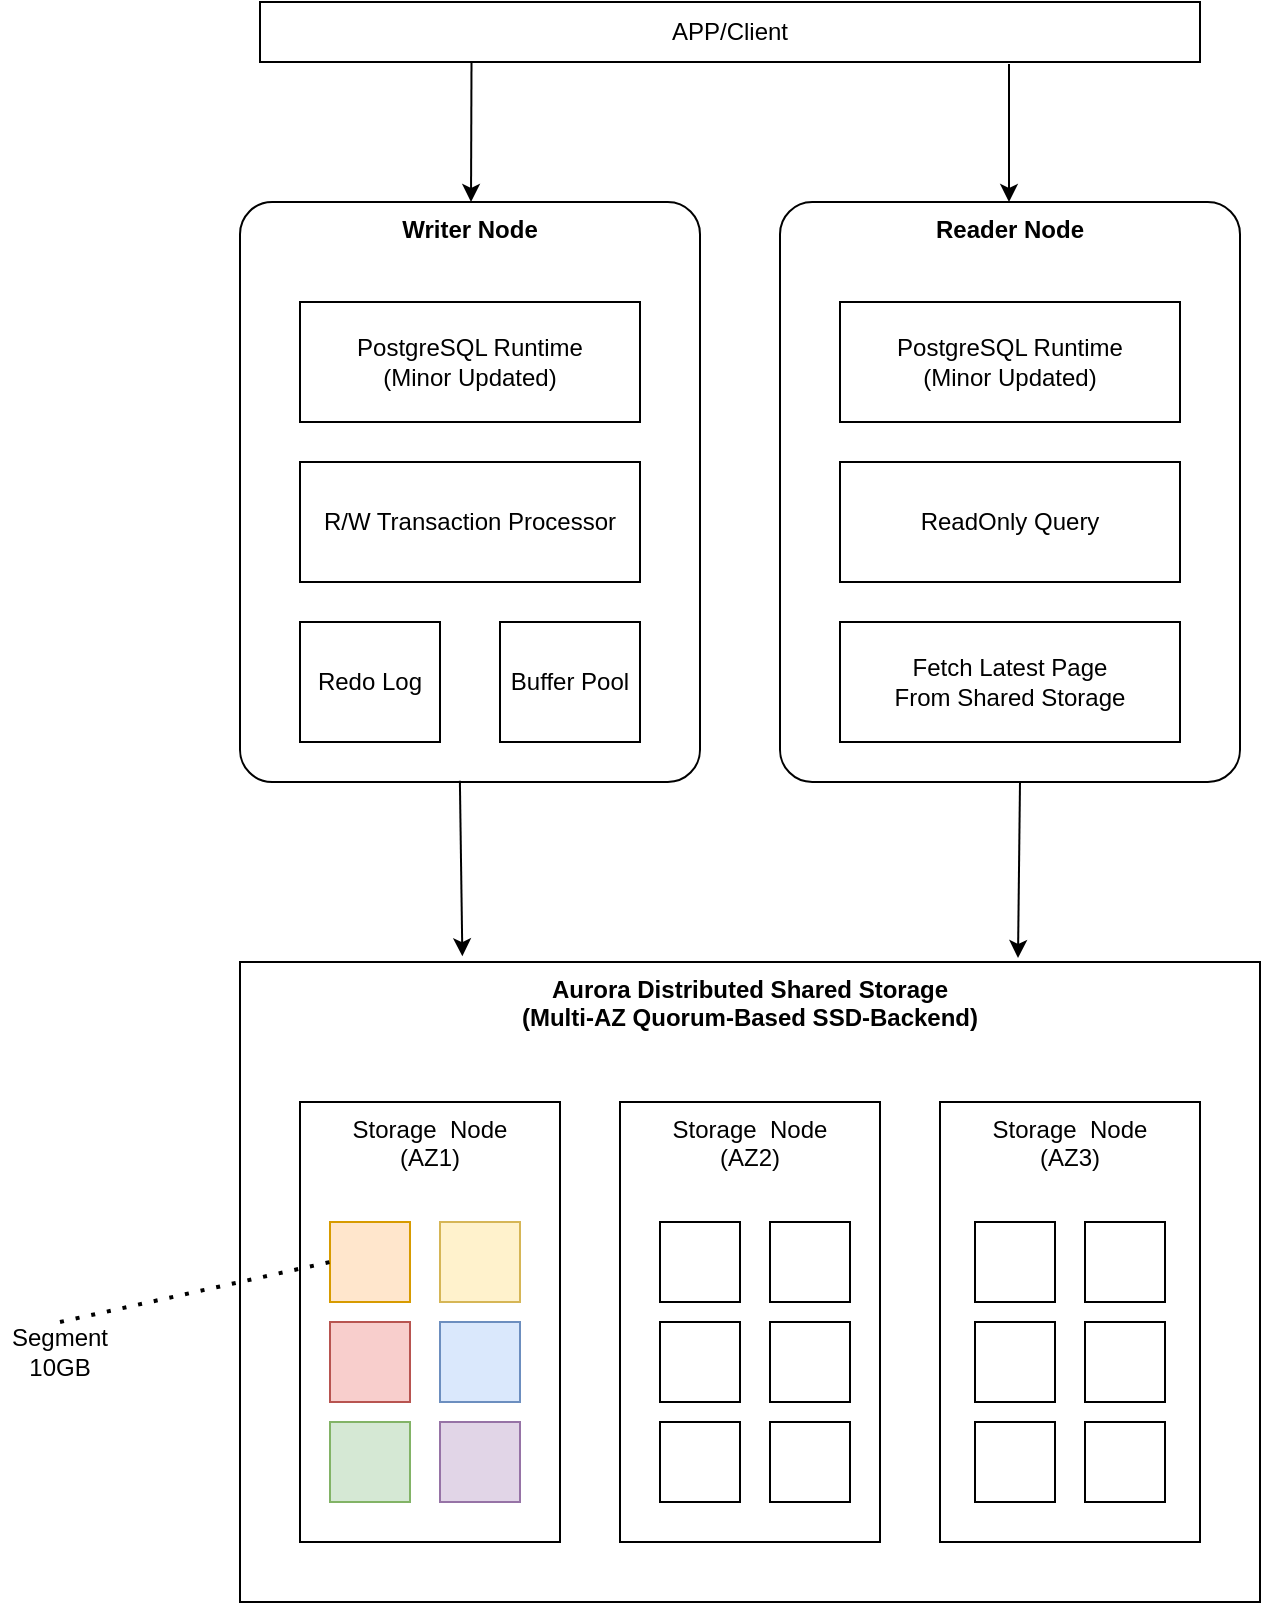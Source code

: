 <mxfile version="28.2.0">
  <diagram name="Page-1" id="s2vAEfCcSGN4AWjy1vzw">
    <mxGraphModel dx="1078" dy="593" grid="1" gridSize="10" guides="1" tooltips="1" connect="1" arrows="1" fold="1" page="1" pageScale="1" pageWidth="850" pageHeight="1100" math="0" shadow="0">
      <root>
        <mxCell id="0" />
        <mxCell id="1" parent="0" />
        <mxCell id="j5r5vbufTEwcB4HRGYw3-1" value="APP/Client" style="rounded=1;whiteSpace=wrap;html=1;arcSize=0;" vertex="1" parent="1">
          <mxGeometry x="130" y="90" width="470" height="30" as="geometry" />
        </mxCell>
        <mxCell id="j5r5vbufTEwcB4HRGYw3-2" value="Writer Node" style="rounded=1;whiteSpace=wrap;html=1;arcSize=7;verticalAlign=top;fontStyle=1" vertex="1" parent="1">
          <mxGeometry x="120" y="190" width="230" height="290" as="geometry" />
        </mxCell>
        <mxCell id="j5r5vbufTEwcB4HRGYw3-3" value="Reader Node" style="rounded=1;whiteSpace=wrap;html=1;arcSize=7;verticalAlign=top;fontStyle=1" vertex="1" parent="1">
          <mxGeometry x="390" y="190" width="230" height="290" as="geometry" />
        </mxCell>
        <mxCell id="j5r5vbufTEwcB4HRGYw3-4" value="PostgreSQL Runtime&lt;br&gt;(Minor Updated)" style="rounded=0;whiteSpace=wrap;html=1;" vertex="1" parent="1">
          <mxGeometry x="150" y="240" width="170" height="60" as="geometry" />
        </mxCell>
        <mxCell id="j5r5vbufTEwcB4HRGYw3-5" value="PostgreSQL Runtime&lt;br&gt;(Minor Updated)" style="rounded=0;whiteSpace=wrap;html=1;" vertex="1" parent="1">
          <mxGeometry x="420" y="240" width="170" height="60" as="geometry" />
        </mxCell>
        <mxCell id="j5r5vbufTEwcB4HRGYw3-6" value="R/W Transaction Processor" style="rounded=0;whiteSpace=wrap;html=1;" vertex="1" parent="1">
          <mxGeometry x="150" y="320" width="170" height="60" as="geometry" />
        </mxCell>
        <mxCell id="j5r5vbufTEwcB4HRGYw3-7" value="Redo Log" style="rounded=0;whiteSpace=wrap;html=1;" vertex="1" parent="1">
          <mxGeometry x="150" y="400" width="70" height="60" as="geometry" />
        </mxCell>
        <mxCell id="j5r5vbufTEwcB4HRGYw3-8" value="Buffer Pool" style="rounded=0;whiteSpace=wrap;html=1;" vertex="1" parent="1">
          <mxGeometry x="250" y="400" width="70" height="60" as="geometry" />
        </mxCell>
        <mxCell id="j5r5vbufTEwcB4HRGYw3-9" value="ReadOnly Query" style="rounded=0;whiteSpace=wrap;html=1;" vertex="1" parent="1">
          <mxGeometry x="420" y="320" width="170" height="60" as="geometry" />
        </mxCell>
        <mxCell id="j5r5vbufTEwcB4HRGYw3-10" value="Fetch Latest Page&lt;br&gt;From Shared Storage" style="rounded=0;whiteSpace=wrap;html=1;" vertex="1" parent="1">
          <mxGeometry x="420" y="400" width="170" height="60" as="geometry" />
        </mxCell>
        <mxCell id="j5r5vbufTEwcB4HRGYw3-11" value="Aurora Distributed Shared Storage&lt;br&gt;(Multi-AZ Quorum-Based SSD-Backend)" style="rounded=0;whiteSpace=wrap;html=1;verticalAlign=top;fontStyle=1" vertex="1" parent="1">
          <mxGeometry x="120" y="570" width="510" height="320" as="geometry" />
        </mxCell>
        <mxCell id="j5r5vbufTEwcB4HRGYw3-13" value="" style="endArrow=classic;html=1;rounded=0;exitX=0.225;exitY=1.017;exitDx=0;exitDy=0;exitPerimeter=0;" edge="1" parent="1" source="j5r5vbufTEwcB4HRGYw3-1" target="j5r5vbufTEwcB4HRGYw3-2">
          <mxGeometry width="50" height="50" relative="1" as="geometry">
            <mxPoint x="280" y="330" as="sourcePoint" />
            <mxPoint x="330" y="280" as="targetPoint" />
          </mxGeometry>
        </mxCell>
        <mxCell id="j5r5vbufTEwcB4HRGYw3-14" value="" style="endArrow=classic;html=1;rounded=0;exitX=0.225;exitY=1.017;exitDx=0;exitDy=0;exitPerimeter=0;" edge="1" parent="1">
          <mxGeometry width="50" height="50" relative="1" as="geometry">
            <mxPoint x="504.5" y="121" as="sourcePoint" />
            <mxPoint x="504.5" y="190" as="targetPoint" />
          </mxGeometry>
        </mxCell>
        <mxCell id="j5r5vbufTEwcB4HRGYw3-16" value="Storage&amp;nbsp; Node&lt;br&gt;(AZ1)" style="rounded=0;whiteSpace=wrap;html=1;verticalAlign=top;" vertex="1" parent="1">
          <mxGeometry x="150" y="640" width="130" height="220" as="geometry" />
        </mxCell>
        <mxCell id="j5r5vbufTEwcB4HRGYw3-17" value="Storage&amp;nbsp; Node&lt;br&gt;(AZ2)" style="rounded=0;whiteSpace=wrap;html=1;verticalAlign=top;" vertex="1" parent="1">
          <mxGeometry x="310" y="640" width="130" height="220" as="geometry" />
        </mxCell>
        <mxCell id="j5r5vbufTEwcB4HRGYw3-18" value="Storage&amp;nbsp; Node&lt;br&gt;(AZ3)" style="rounded=0;whiteSpace=wrap;html=1;verticalAlign=top;" vertex="1" parent="1">
          <mxGeometry x="470" y="640" width="130" height="220" as="geometry" />
        </mxCell>
        <mxCell id="j5r5vbufTEwcB4HRGYw3-20" value="" style="whiteSpace=wrap;html=1;aspect=fixed;fillColor=#ffe6cc;strokeColor=#d79b00;" vertex="1" parent="1">
          <mxGeometry x="165" y="700" width="40" height="40" as="geometry" />
        </mxCell>
        <mxCell id="j5r5vbufTEwcB4HRGYw3-21" value="" style="whiteSpace=wrap;html=1;aspect=fixed;fillColor=#fff2cc;strokeColor=#d6b656;" vertex="1" parent="1">
          <mxGeometry x="220" y="700" width="40" height="40" as="geometry" />
        </mxCell>
        <mxCell id="j5r5vbufTEwcB4HRGYw3-22" value="" style="whiteSpace=wrap;html=1;aspect=fixed;fillColor=#f8cecc;strokeColor=#b85450;" vertex="1" parent="1">
          <mxGeometry x="165" y="750" width="40" height="40" as="geometry" />
        </mxCell>
        <mxCell id="j5r5vbufTEwcB4HRGYw3-23" value="" style="whiteSpace=wrap;html=1;aspect=fixed;fillColor=#dae8fc;strokeColor=#6c8ebf;" vertex="1" parent="1">
          <mxGeometry x="220" y="750" width="40" height="40" as="geometry" />
        </mxCell>
        <mxCell id="j5r5vbufTEwcB4HRGYw3-24" value="" style="whiteSpace=wrap;html=1;aspect=fixed;fillColor=#d5e8d4;strokeColor=#82b366;" vertex="1" parent="1">
          <mxGeometry x="165" y="800" width="40" height="40" as="geometry" />
        </mxCell>
        <mxCell id="j5r5vbufTEwcB4HRGYw3-25" value="" style="whiteSpace=wrap;html=1;aspect=fixed;fillColor=#e1d5e7;strokeColor=#9673a6;" vertex="1" parent="1">
          <mxGeometry x="220" y="800" width="40" height="40" as="geometry" />
        </mxCell>
        <mxCell id="j5r5vbufTEwcB4HRGYw3-26" value="" style="whiteSpace=wrap;html=1;aspect=fixed;" vertex="1" parent="1">
          <mxGeometry x="330" y="700" width="40" height="40" as="geometry" />
        </mxCell>
        <mxCell id="j5r5vbufTEwcB4HRGYw3-27" value="" style="whiteSpace=wrap;html=1;aspect=fixed;" vertex="1" parent="1">
          <mxGeometry x="385" y="700" width="40" height="40" as="geometry" />
        </mxCell>
        <mxCell id="j5r5vbufTEwcB4HRGYw3-28" value="" style="whiteSpace=wrap;html=1;aspect=fixed;" vertex="1" parent="1">
          <mxGeometry x="330" y="750" width="40" height="40" as="geometry" />
        </mxCell>
        <mxCell id="j5r5vbufTEwcB4HRGYw3-29" value="" style="whiteSpace=wrap;html=1;aspect=fixed;" vertex="1" parent="1">
          <mxGeometry x="385" y="750" width="40" height="40" as="geometry" />
        </mxCell>
        <mxCell id="j5r5vbufTEwcB4HRGYw3-30" value="" style="whiteSpace=wrap;html=1;aspect=fixed;" vertex="1" parent="1">
          <mxGeometry x="330" y="800" width="40" height="40" as="geometry" />
        </mxCell>
        <mxCell id="j5r5vbufTEwcB4HRGYw3-31" value="" style="whiteSpace=wrap;html=1;aspect=fixed;" vertex="1" parent="1">
          <mxGeometry x="385" y="800" width="40" height="40" as="geometry" />
        </mxCell>
        <mxCell id="j5r5vbufTEwcB4HRGYw3-32" value="" style="whiteSpace=wrap;html=1;aspect=fixed;" vertex="1" parent="1">
          <mxGeometry x="487.5" y="700" width="40" height="40" as="geometry" />
        </mxCell>
        <mxCell id="j5r5vbufTEwcB4HRGYw3-33" value="" style="whiteSpace=wrap;html=1;aspect=fixed;" vertex="1" parent="1">
          <mxGeometry x="542.5" y="700" width="40" height="40" as="geometry" />
        </mxCell>
        <mxCell id="j5r5vbufTEwcB4HRGYw3-34" value="" style="whiteSpace=wrap;html=1;aspect=fixed;" vertex="1" parent="1">
          <mxGeometry x="487.5" y="750" width="40" height="40" as="geometry" />
        </mxCell>
        <mxCell id="j5r5vbufTEwcB4HRGYw3-35" value="" style="whiteSpace=wrap;html=1;aspect=fixed;" vertex="1" parent="1">
          <mxGeometry x="542.5" y="750" width="40" height="40" as="geometry" />
        </mxCell>
        <mxCell id="j5r5vbufTEwcB4HRGYw3-36" value="" style="whiteSpace=wrap;html=1;aspect=fixed;" vertex="1" parent="1">
          <mxGeometry x="487.5" y="800" width="40" height="40" as="geometry" />
        </mxCell>
        <mxCell id="j5r5vbufTEwcB4HRGYw3-37" value="" style="whiteSpace=wrap;html=1;aspect=fixed;" vertex="1" parent="1">
          <mxGeometry x="542.5" y="800" width="40" height="40" as="geometry" />
        </mxCell>
        <mxCell id="j5r5vbufTEwcB4HRGYw3-38" value="" style="endArrow=classic;html=1;rounded=0;exitX=0.478;exitY=0.998;exitDx=0;exitDy=0;exitPerimeter=0;entryX=0.218;entryY=-0.009;entryDx=0;entryDy=0;entryPerimeter=0;" edge="1" parent="1" source="j5r5vbufTEwcB4HRGYw3-2" target="j5r5vbufTEwcB4HRGYw3-11">
          <mxGeometry width="50" height="50" relative="1" as="geometry">
            <mxPoint x="280" y="530" as="sourcePoint" />
            <mxPoint x="230" y="569" as="targetPoint" />
          </mxGeometry>
        </mxCell>
        <mxCell id="j5r5vbufTEwcB4HRGYw3-45" value="" style="endArrow=classic;html=1;rounded=0;" edge="1" parent="1">
          <mxGeometry width="50" height="50" relative="1" as="geometry">
            <mxPoint x="510" y="480" as="sourcePoint" />
            <mxPoint x="509" y="568" as="targetPoint" />
          </mxGeometry>
        </mxCell>
        <mxCell id="j5r5vbufTEwcB4HRGYw3-46" value="Segment&lt;br&gt;10GB" style="text;html=1;align=center;verticalAlign=middle;whiteSpace=wrap;rounded=0;" vertex="1" parent="1">
          <mxGeometry y="750" width="60" height="30" as="geometry" />
        </mxCell>
        <mxCell id="j5r5vbufTEwcB4HRGYw3-47" value="" style="endArrow=none;dashed=1;html=1;dashPattern=1 3;strokeWidth=2;rounded=0;exitX=0.5;exitY=0;exitDx=0;exitDy=0;entryX=0;entryY=0.5;entryDx=0;entryDy=0;" edge="1" parent="1" source="j5r5vbufTEwcB4HRGYw3-46" target="j5r5vbufTEwcB4HRGYw3-20">
          <mxGeometry width="50" height="50" relative="1" as="geometry">
            <mxPoint x="150" y="650" as="sourcePoint" />
            <mxPoint x="200" y="600" as="targetPoint" />
          </mxGeometry>
        </mxCell>
      </root>
    </mxGraphModel>
  </diagram>
</mxfile>
